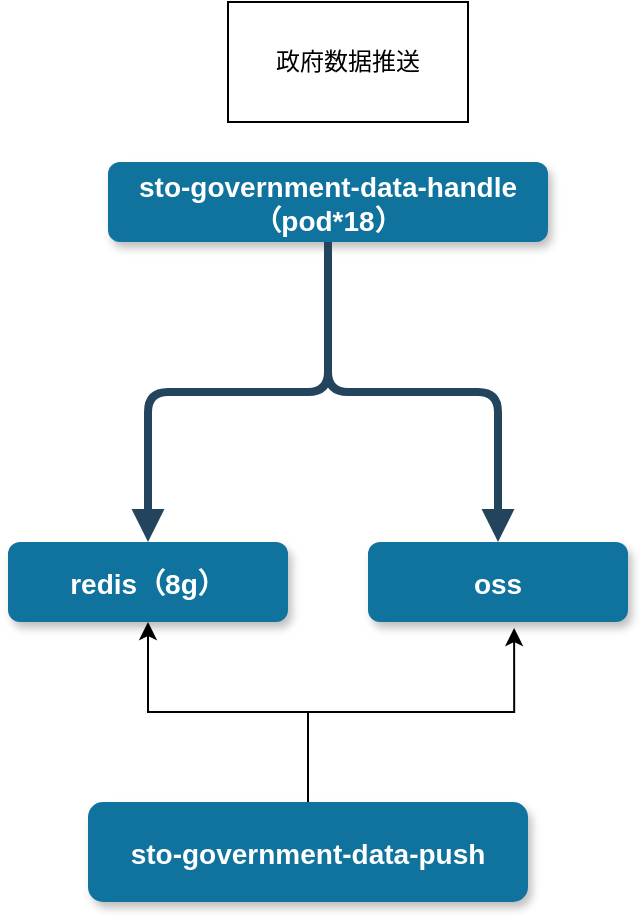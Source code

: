<mxfile version="13.8.0" type="github"><diagram name="Page-1" id="97916047-d0de-89f5-080d-49f4d83e522f"><mxGraphModel dx="981" dy="480" grid="1" gridSize="10" guides="1" tooltips="1" connect="1" arrows="1" fold="1" page="1" pageScale="1.5" pageWidth="1169" pageHeight="827" background="#ffffff" math="0" shadow="0"><root><mxCell id="0"/><mxCell id="1" parent="0"/><mxCell id="2" value="sto-government-data-handle&#10;（pod*18）" style="rounded=1;fillColor=#10739E;strokeColor=none;shadow=1;gradientColor=none;fontStyle=1;fontColor=#FFFFFF;fontSize=14;" parent="1" vertex="1"><mxGeometry x="380" y="170" width="220" height="40" as="geometry"/></mxCell><mxCell id="3" value="oss" style="rounded=1;fillColor=#10739E;strokeColor=none;shadow=1;gradientColor=none;fontStyle=1;fontColor=#FFFFFF;fontSize=14;" parent="1" vertex="1"><mxGeometry x="510" y="360" width="130" height="40" as="geometry"/></mxCell><mxCell id="29" value="" style="edgeStyle=elbowEdgeStyle;elbow=vertical;strokeWidth=4;endArrow=block;endFill=1;fontStyle=1;strokeColor=#23445D;" parent="1" source="2" target="3" edge="1"><mxGeometry x="22" y="165.5" width="100" height="100" as="geometry"><mxPoint x="22" y="265.5" as="sourcePoint"/><mxPoint x="122" y="165.5" as="targetPoint"/></mxGeometry></mxCell><mxCell id="PI8aZwKPxQTK2stiqgzw-55" value="redis（8g）" style="rounded=1;fillColor=#10739E;strokeColor=none;shadow=1;gradientColor=none;fontStyle=1;fontColor=#FFFFFF;fontSize=14;" vertex="1" parent="1"><mxGeometry x="330" y="360" width="140" height="40" as="geometry"/></mxCell><mxCell id="PI8aZwKPxQTK2stiqgzw-56" value="" style="edgeStyle=elbowEdgeStyle;elbow=vertical;strokeWidth=4;endArrow=block;endFill=1;fontStyle=1;strokeColor=#23445D;entryX=0.5;entryY=0;entryDx=0;entryDy=0;exitX=0.5;exitY=1;exitDx=0;exitDy=0;" edge="1" parent="1" source="2" target="PI8aZwKPxQTK2stiqgzw-55"><mxGeometry x="32" y="175.5" width="100" height="100" as="geometry"><mxPoint x="510" y="190" as="sourcePoint"/><mxPoint x="590" y="370" as="targetPoint"/></mxGeometry></mxCell><mxCell id="PI8aZwKPxQTK2stiqgzw-59" style="edgeStyle=orthogonalEdgeStyle;rounded=0;orthogonalLoop=1;jettySize=auto;html=1;entryX=0.5;entryY=1;entryDx=0;entryDy=0;exitX=0.5;exitY=0;exitDx=0;exitDy=0;" edge="1" parent="1" source="PI8aZwKPxQTK2stiqgzw-58" target="PI8aZwKPxQTK2stiqgzw-55"><mxGeometry relative="1" as="geometry"/></mxCell><mxCell id="PI8aZwKPxQTK2stiqgzw-60" style="edgeStyle=orthogonalEdgeStyle;rounded=0;orthogonalLoop=1;jettySize=auto;html=1;entryX=0.562;entryY=1.075;entryDx=0;entryDy=0;entryPerimeter=0;" edge="1" parent="1" source="PI8aZwKPxQTK2stiqgzw-58" target="3"><mxGeometry relative="1" as="geometry"/></mxCell><mxCell id="PI8aZwKPxQTK2stiqgzw-58" value="sto-government-data-push" style="rounded=1;fillColor=#10739E;strokeColor=none;shadow=1;gradientColor=none;fontStyle=1;fontColor=#FFFFFF;fontSize=14;" vertex="1" parent="1"><mxGeometry x="370" y="490" width="220" height="50" as="geometry"/></mxCell><mxCell id="PI8aZwKPxQTK2stiqgzw-61" value="政府数据推送" style="rounded=0;whiteSpace=wrap;html=1;" vertex="1" parent="1"><mxGeometry x="440" y="90" width="120" height="60" as="geometry"/></mxCell></root></mxGraphModel></diagram></mxfile>